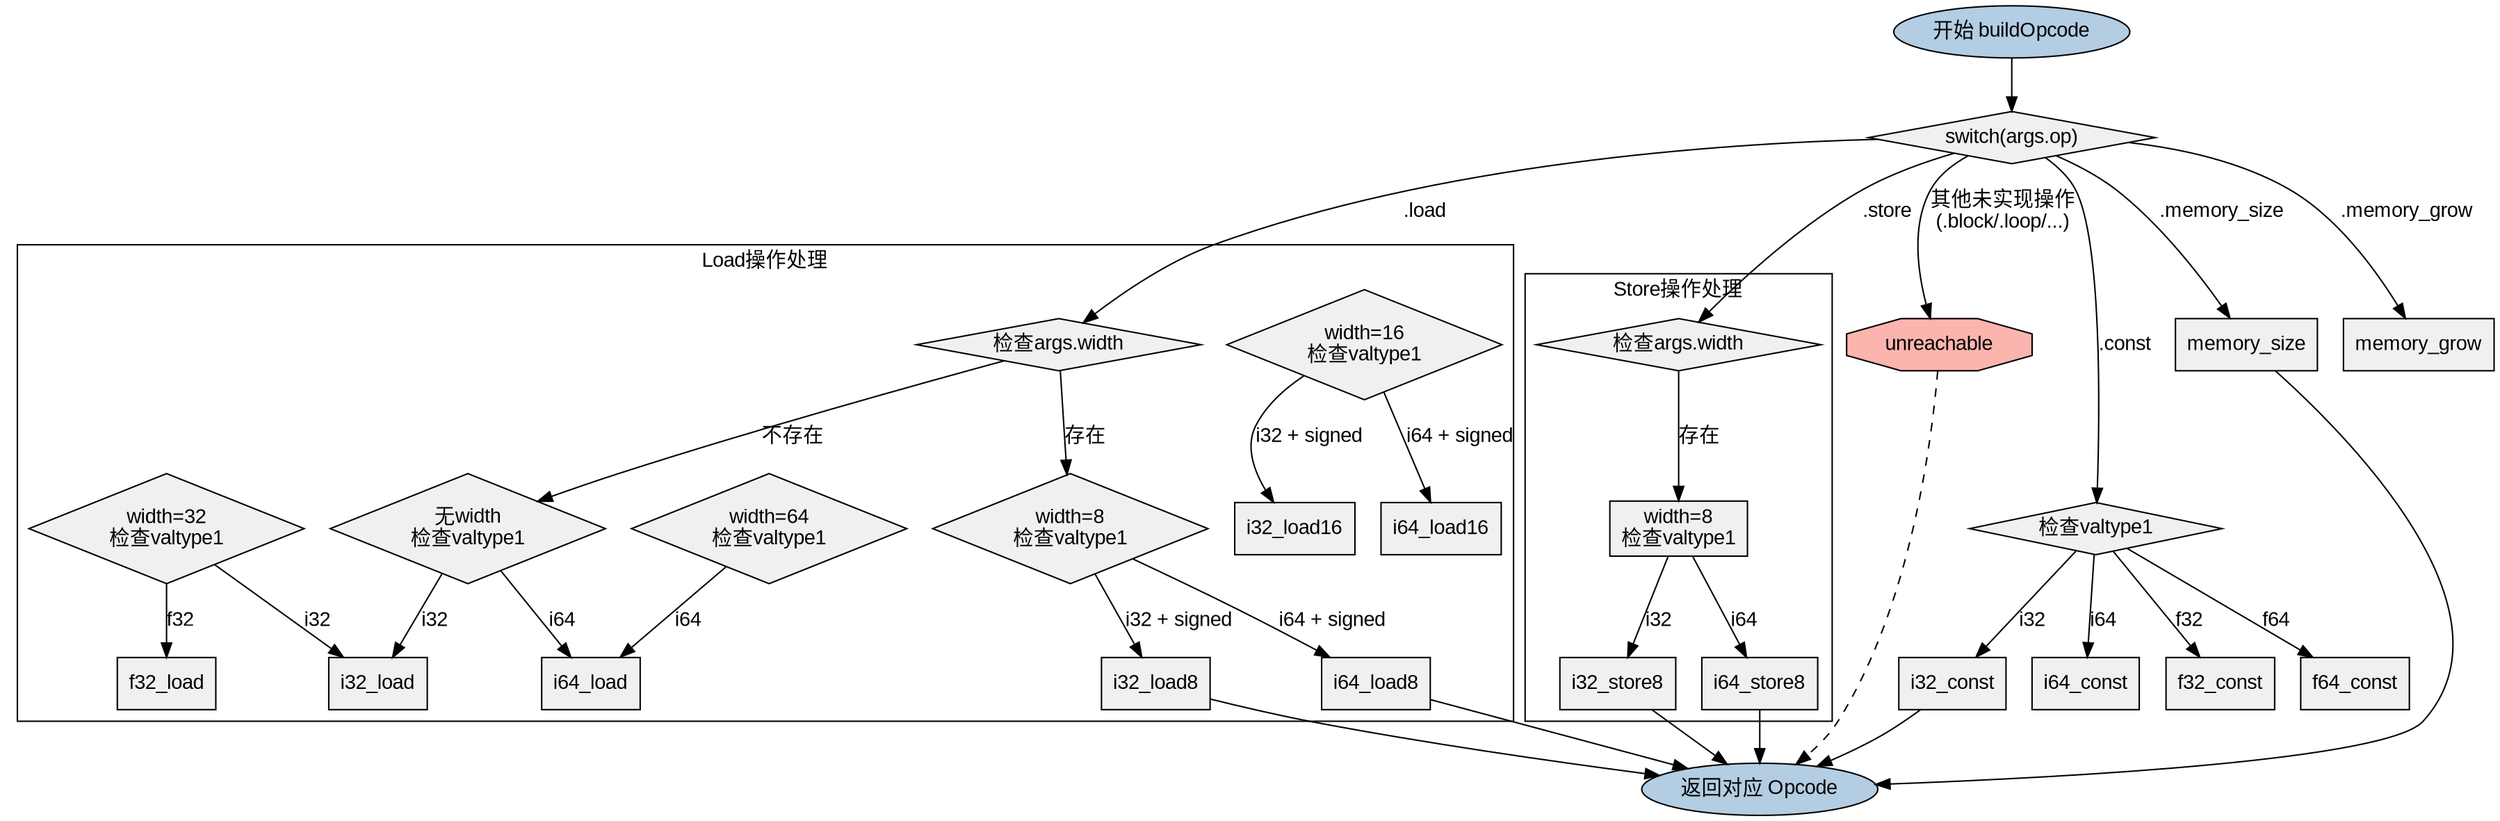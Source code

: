 
digraph buildOpcode {
    graph [fontname="Arial", rankdir=TB];
    node [shape=rectangle, fontname="Arial", style=filled, fillcolor="#f0f0f0"];
    edge [fontname="Arial"];

    // 入口节点
    start [label="开始 buildOpcode", shape=ellipse, fillcolor="#b3cde3"];
    end [label="返回对应 Opcode", shape=ellipse, fillcolor="#b3cde3"];
    error [label="unreachable", shape=octagon, fillcolor="#fbb4ae"];

    // 主操作选择
    switch_op [label="switch(args.op)", shape=diamond];
    start -> switch_op;

    // 常见操作分支（示例部分分支）
    switch_op -> load [label=".load"];
    switch_op -> store [label=".store"];
    switch_op -> const_op [label=".const"];
    switch_op -> memory_size [label=".memory_size"];
    switch_op -> memory_grow [label=".memory_grow"];
    switch_op -> error [label="其他未实现操作\n(.block/.loop/...)"];

    // Load操作处理逻辑
    subgraph cluster_load {
        label="Load操作处理";
        load [label="检查args.width", shape=diamond];
        load_8 [label="width=8\n检查valtype1", shape=diamond];
        load_16 [label="width=16\n检查valtype1", shape=diamond];
        load_32 [label="width=32\n检查valtype1", shape=diamond];
        load_64 [label="width=64\n检查valtype1", shape=diamond];
        load_default [label="无width\n检查valtype1", shape=diamond];

        load -> load_8 [label="存在"];
        load -> load_default [label="不存在"];
        load_8 -> i32_load8 [label="i32 + signed"];
        load_8 -> i64_load8 [label="i64 + signed"];
        load_16 -> i32_load16 [label="i32 + signed"];
        load_16 -> i64_load16 [label="i64 + signed"];
        load_32 -> i32_load [label="i32"];
        load_32 -> f32_load [label="f32"];
        load_64 -> i64_load [label="i64"];
        load_default -> i32_load [label="i32"];
        load_default -> i64_load [label="i64"];
    }

    // Store操作处理逻辑（简化示例）
    subgraph cluster_store {
        label="Store操作处理";
        store [label="检查args.width", shape=diamond];
        store_8 [label="width=8\n检查valtype1"];
        store -> store_8 [label="存在"];
        store_8 -> i32_store8 [label="i32"];
        store_8 -> i64_store8 [label="i64"];
    }

    // Const操作处理逻辑
    const_op [label="检查valtype1", shape=diamond];
    const_op -> i32_const [label="i32"];
    const_op -> i64_const [label="i64"];
    const_op -> f32_const [label="f32"];
    const_op -> f64_const [label="f64"];

    // 连接最终返回
    i32_load8 -> end;
    i64_load8 -> end;
    i32_store8 -> end;
    i64_store8 -> end;
    i32_const -> end;
    memory_size -> end;
    error -> end [style=dashed];
}

